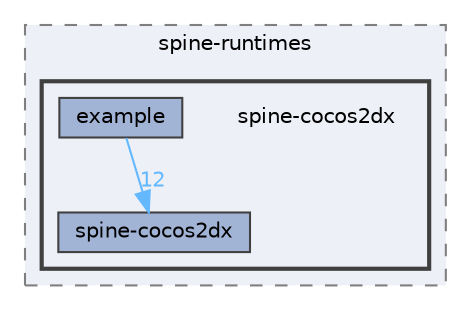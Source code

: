 digraph "external/spine-runtimes/spine-cocos2dx"
{
 // LATEX_PDF_SIZE
  bgcolor="transparent";
  edge [fontname=Helvetica,fontsize=10,labelfontname=Helvetica,labelfontsize=10];
  node [fontname=Helvetica,fontsize=10,shape=box,height=0.2,width=0.4];
  compound=true
  subgraph clusterdir_94c52e4671823048607ba4e9620d2ef0 {
    graph [ bgcolor="#edf0f7", pencolor="grey50", label="spine-runtimes", fontname=Helvetica,fontsize=10 style="filled,dashed", URL="dir_94c52e4671823048607ba4e9620d2ef0.html",tooltip=""]
  subgraph clusterdir_7a55ec0666b976e498a72dee645eb399 {
    graph [ bgcolor="#edf0f7", pencolor="grey25", label="", fontname=Helvetica,fontsize=10 style="filled,bold", URL="dir_7a55ec0666b976e498a72dee645eb399.html",tooltip=""]
    dir_7a55ec0666b976e498a72dee645eb399 [shape=plaintext, label="spine-cocos2dx"];
  dir_7b2de9e89da16250ada699e86bb3255b [label="example", fillcolor="#a2b4d6", color="grey25", style="filled", URL="dir_7b2de9e89da16250ada699e86bb3255b.html",tooltip=""];
  dir_884e8c8a1e7740a1e5f472dd8ab7e19b [label="spine-cocos2dx", fillcolor="#a2b4d6", color="grey25", style="filled", URL="dir_884e8c8a1e7740a1e5f472dd8ab7e19b.html",tooltip=""];
  }
  }
  dir_7b2de9e89da16250ada699e86bb3255b->dir_884e8c8a1e7740a1e5f472dd8ab7e19b [headlabel="12", labeldistance=1.5 headhref="dir_000259_000712.html" href="dir_000259_000712.html" color="steelblue1" fontcolor="steelblue1"];
}

